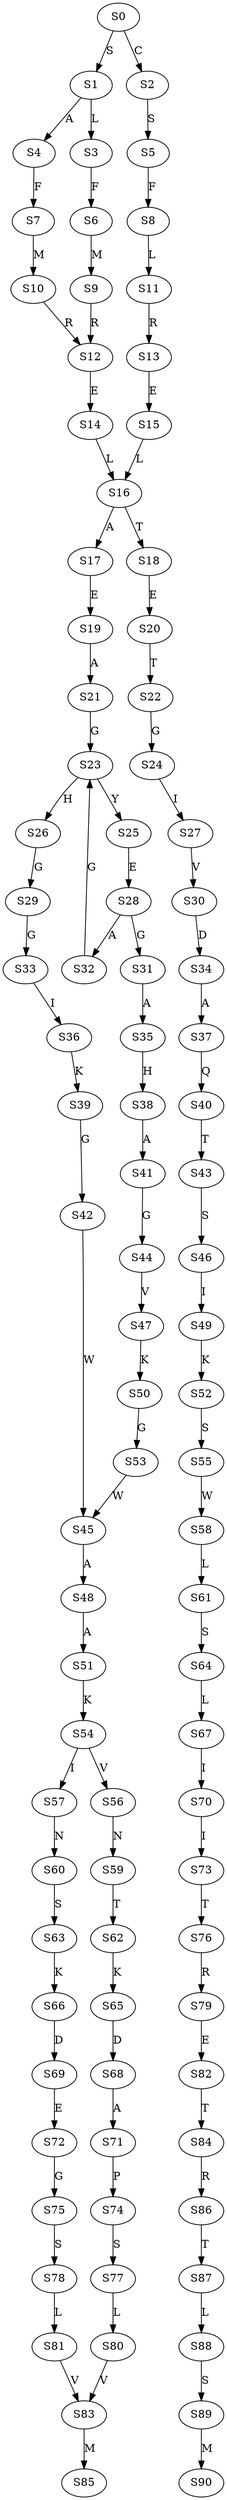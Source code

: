 strict digraph  {
	S0 -> S1 [ label = S ];
	S0 -> S2 [ label = C ];
	S1 -> S3 [ label = L ];
	S1 -> S4 [ label = A ];
	S2 -> S5 [ label = S ];
	S3 -> S6 [ label = F ];
	S4 -> S7 [ label = F ];
	S5 -> S8 [ label = F ];
	S6 -> S9 [ label = M ];
	S7 -> S10 [ label = M ];
	S8 -> S11 [ label = L ];
	S9 -> S12 [ label = R ];
	S10 -> S12 [ label = R ];
	S11 -> S13 [ label = R ];
	S12 -> S14 [ label = E ];
	S13 -> S15 [ label = E ];
	S14 -> S16 [ label = L ];
	S15 -> S16 [ label = L ];
	S16 -> S17 [ label = A ];
	S16 -> S18 [ label = T ];
	S17 -> S19 [ label = E ];
	S18 -> S20 [ label = E ];
	S19 -> S21 [ label = A ];
	S20 -> S22 [ label = T ];
	S21 -> S23 [ label = G ];
	S22 -> S24 [ label = G ];
	S23 -> S25 [ label = Y ];
	S23 -> S26 [ label = H ];
	S24 -> S27 [ label = I ];
	S25 -> S28 [ label = E ];
	S26 -> S29 [ label = G ];
	S27 -> S30 [ label = V ];
	S28 -> S31 [ label = G ];
	S28 -> S32 [ label = A ];
	S29 -> S33 [ label = G ];
	S30 -> S34 [ label = D ];
	S31 -> S35 [ label = A ];
	S32 -> S23 [ label = G ];
	S33 -> S36 [ label = I ];
	S34 -> S37 [ label = A ];
	S35 -> S38 [ label = H ];
	S36 -> S39 [ label = K ];
	S37 -> S40 [ label = Q ];
	S38 -> S41 [ label = A ];
	S39 -> S42 [ label = G ];
	S40 -> S43 [ label = T ];
	S41 -> S44 [ label = G ];
	S42 -> S45 [ label = W ];
	S43 -> S46 [ label = S ];
	S44 -> S47 [ label = V ];
	S45 -> S48 [ label = A ];
	S46 -> S49 [ label = I ];
	S47 -> S50 [ label = K ];
	S48 -> S51 [ label = A ];
	S49 -> S52 [ label = K ];
	S50 -> S53 [ label = G ];
	S51 -> S54 [ label = K ];
	S52 -> S55 [ label = S ];
	S53 -> S45 [ label = W ];
	S54 -> S56 [ label = V ];
	S54 -> S57 [ label = I ];
	S55 -> S58 [ label = W ];
	S56 -> S59 [ label = N ];
	S57 -> S60 [ label = N ];
	S58 -> S61 [ label = L ];
	S59 -> S62 [ label = T ];
	S60 -> S63 [ label = S ];
	S61 -> S64 [ label = S ];
	S62 -> S65 [ label = K ];
	S63 -> S66 [ label = K ];
	S64 -> S67 [ label = L ];
	S65 -> S68 [ label = D ];
	S66 -> S69 [ label = D ];
	S67 -> S70 [ label = I ];
	S68 -> S71 [ label = A ];
	S69 -> S72 [ label = E ];
	S70 -> S73 [ label = I ];
	S71 -> S74 [ label = P ];
	S72 -> S75 [ label = G ];
	S73 -> S76 [ label = T ];
	S74 -> S77 [ label = S ];
	S75 -> S78 [ label = S ];
	S76 -> S79 [ label = R ];
	S77 -> S80 [ label = L ];
	S78 -> S81 [ label = L ];
	S79 -> S82 [ label = E ];
	S80 -> S83 [ label = V ];
	S81 -> S83 [ label = V ];
	S82 -> S84 [ label = T ];
	S83 -> S85 [ label = M ];
	S84 -> S86 [ label = R ];
	S86 -> S87 [ label = T ];
	S87 -> S88 [ label = L ];
	S88 -> S89 [ label = S ];
	S89 -> S90 [ label = M ];
}
